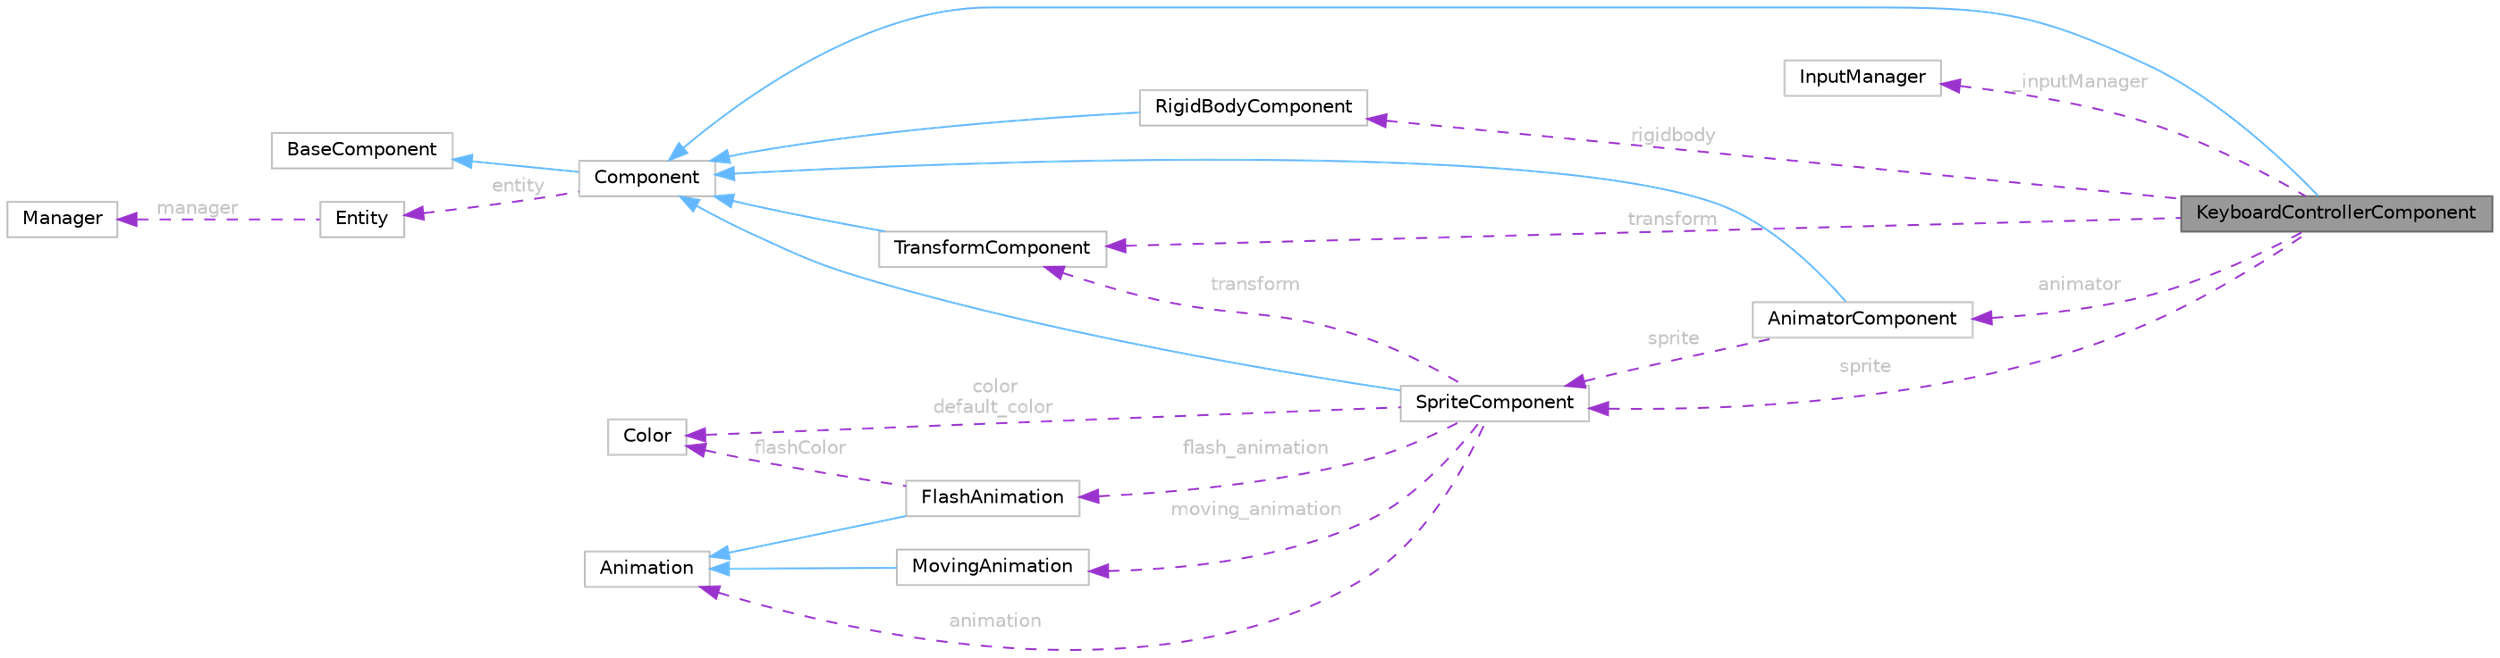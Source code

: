 digraph "KeyboardControllerComponent"
{
 // LATEX_PDF_SIZE
  bgcolor="transparent";
  edge [fontname=Helvetica,fontsize=10,labelfontname=Helvetica,labelfontsize=10];
  node [fontname=Helvetica,fontsize=10,shape=box,height=0.2,width=0.4];
  rankdir="LR";
  Node1 [id="Node000001",label="KeyboardControllerComponent",height=0.2,width=0.4,color="gray40", fillcolor="grey60", style="filled", fontcolor="black",tooltip="moving animation"];
  Node2 -> Node1 [id="edge1_Node000001_Node000002",dir="back",color="steelblue1",style="solid",tooltip=" "];
  Node2 [id="Node000002",label="Component",height=0.2,width=0.4,color="grey75", fillcolor="white", style="filled",URL="$classComponent.html",tooltip=" "];
  Node3 -> Node2 [id="edge2_Node000002_Node000003",dir="back",color="steelblue1",style="solid",tooltip=" "];
  Node3 [id="Node000003",label="BaseComponent",height=0.2,width=0.4,color="grey75", fillcolor="white", style="filled",URL="$classBaseComponent.html",tooltip=" "];
  Node4 -> Node2 [id="edge3_Node000002_Node000004",dir="back",color="darkorchid3",style="dashed",tooltip=" ",label=" entity",fontcolor="grey" ];
  Node4 [id="Node000004",label="Entity",height=0.2,width=0.4,color="grey75", fillcolor="white", style="filled",URL="$classEntity.html",tooltip=" "];
  Node5 -> Node4 [id="edge4_Node000004_Node000005",dir="back",color="darkorchid3",style="dashed",tooltip=" ",label=" manager",fontcolor="grey" ];
  Node5 [id="Node000005",label="Manager",height=0.2,width=0.4,color="grey75", fillcolor="white", style="filled",URL="$classManager.html",tooltip=" "];
  Node6 -> Node1 [id="edge5_Node000001_Node000006",dir="back",color="darkorchid3",style="dashed",tooltip=" ",label=" _inputManager",fontcolor="grey" ];
  Node6 [id="Node000006",label="InputManager",height=0.2,width=0.4,color="grey75", fillcolor="white", style="filled",URL="$classInputManager.html",tooltip=" "];
  Node7 -> Node1 [id="edge6_Node000001_Node000007",dir="back",color="darkorchid3",style="dashed",tooltip=" ",label=" transform",fontcolor="grey" ];
  Node7 [id="Node000007",label="TransformComponent",height=0.2,width=0.4,color="grey75", fillcolor="white", style="filled",URL="$classTransformComponent.html",tooltip=" "];
  Node2 -> Node7 [id="edge7_Node000007_Node000002",dir="back",color="steelblue1",style="solid",tooltip=" "];
  Node8 -> Node1 [id="edge8_Node000001_Node000008",dir="back",color="darkorchid3",style="dashed",tooltip=" ",label=" animator",fontcolor="grey" ];
  Node8 [id="Node000008",label="AnimatorComponent",height=0.2,width=0.4,color="grey75", fillcolor="white", style="filled",URL="$classAnimatorComponent.html",tooltip=" "];
  Node2 -> Node8 [id="edge9_Node000008_Node000002",dir="back",color="steelblue1",style="solid",tooltip=" "];
  Node9 -> Node8 [id="edge10_Node000008_Node000009",dir="back",color="darkorchid3",style="dashed",tooltip=" ",label=" sprite",fontcolor="grey" ];
  Node9 [id="Node000009",label="SpriteComponent",height=0.2,width=0.4,color="grey75", fillcolor="white", style="filled",URL="$classSpriteComponent.html",tooltip=" "];
  Node2 -> Node9 [id="edge11_Node000009_Node000002",dir="back",color="steelblue1",style="solid",tooltip=" "];
  Node10 -> Node9 [id="edge12_Node000009_Node000010",dir="back",color="darkorchid3",style="dashed",tooltip=" ",label=" color\ndefault_color",fontcolor="grey" ];
  Node10 [id="Node000010",label="Color",height=0.2,width=0.4,color="grey75", fillcolor="white", style="filled",URL="$structColor.html",tooltip=" "];
  Node7 -> Node9 [id="edge13_Node000009_Node000007",dir="back",color="darkorchid3",style="dashed",tooltip=" ",label=" transform",fontcolor="grey" ];
  Node11 -> Node9 [id="edge14_Node000009_Node000011",dir="back",color="darkorchid3",style="dashed",tooltip=" ",label=" animation",fontcolor="grey" ];
  Node11 [id="Node000011",label="Animation",height=0.2,width=0.4,color="grey75", fillcolor="white", style="filled",URL="$structAnimation.html",tooltip=" "];
  Node12 -> Node9 [id="edge15_Node000009_Node000012",dir="back",color="darkorchid3",style="dashed",tooltip=" ",label=" moving_animation",fontcolor="grey" ];
  Node12 [id="Node000012",label="MovingAnimation",height=0.2,width=0.4,color="grey75", fillcolor="white", style="filled",URL="$classMovingAnimation.html",tooltip=" "];
  Node11 -> Node12 [id="edge16_Node000012_Node000011",dir="back",color="steelblue1",style="solid",tooltip=" "];
  Node13 -> Node9 [id="edge17_Node000009_Node000013",dir="back",color="darkorchid3",style="dashed",tooltip=" ",label=" flash_animation",fontcolor="grey" ];
  Node13 [id="Node000013",label="FlashAnimation",height=0.2,width=0.4,color="grey75", fillcolor="white", style="filled",URL="$structFlashAnimation.html",tooltip=" "];
  Node11 -> Node13 [id="edge18_Node000013_Node000011",dir="back",color="steelblue1",style="solid",tooltip=" "];
  Node10 -> Node13 [id="edge19_Node000013_Node000010",dir="back",color="darkorchid3",style="dashed",tooltip=" ",label=" flashColor",fontcolor="grey" ];
  Node14 -> Node1 [id="edge20_Node000001_Node000014",dir="back",color="darkorchid3",style="dashed",tooltip=" ",label=" rigidbody",fontcolor="grey" ];
  Node14 [id="Node000014",label="RigidBodyComponent",height=0.2,width=0.4,color="grey75", fillcolor="white", style="filled",URL="$classRigidBodyComponent.html",tooltip=" "];
  Node2 -> Node14 [id="edge21_Node000014_Node000002",dir="back",color="steelblue1",style="solid",tooltip=" "];
  Node9 -> Node1 [id="edge22_Node000001_Node000009",dir="back",color="darkorchid3",style="dashed",tooltip=" ",label=" sprite",fontcolor="grey" ];
}
